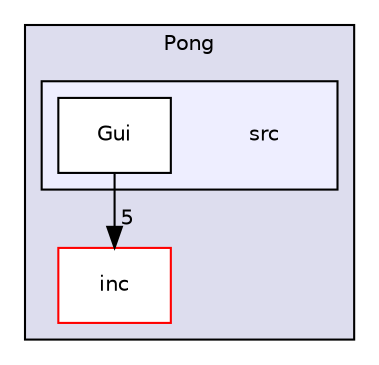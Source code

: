 digraph "Pong/src" {
  compound=true
  node [ fontsize="10", fontname="Helvetica"];
  edge [ labelfontsize="10", labelfontname="Helvetica"];
  subgraph clusterdir_88961a4883a63bb1a83f09c9da386e75 {
    graph [ bgcolor="#ddddee", pencolor="black", label="Pong" fontname="Helvetica", fontsize="10", URL="dir_88961a4883a63bb1a83f09c9da386e75.html"]
  dir_894d190a43b69c45fb3e5bbae10937f3 [shape=box label="inc" fillcolor="white" style="filled" color="red" URL="dir_894d190a43b69c45fb3e5bbae10937f3.html"];
  subgraph clusterdir_1ee0e79420f6d97073dbb8864dae6f26 {
    graph [ bgcolor="#eeeeff", pencolor="black", label="" URL="dir_1ee0e79420f6d97073dbb8864dae6f26.html"];
    dir_1ee0e79420f6d97073dbb8864dae6f26 [shape=plaintext label="src"];
  dir_7978407464b8fd61a730ab40c22484c5 [shape=box label="Gui" fillcolor="white" style="filled" URL="dir_7978407464b8fd61a730ab40c22484c5.html"];
  }
  }
  dir_7978407464b8fd61a730ab40c22484c5->dir_894d190a43b69c45fb3e5bbae10937f3 [headlabel="5", labeldistance=1.5 headhref="dir_000005_000001.html"];
}
